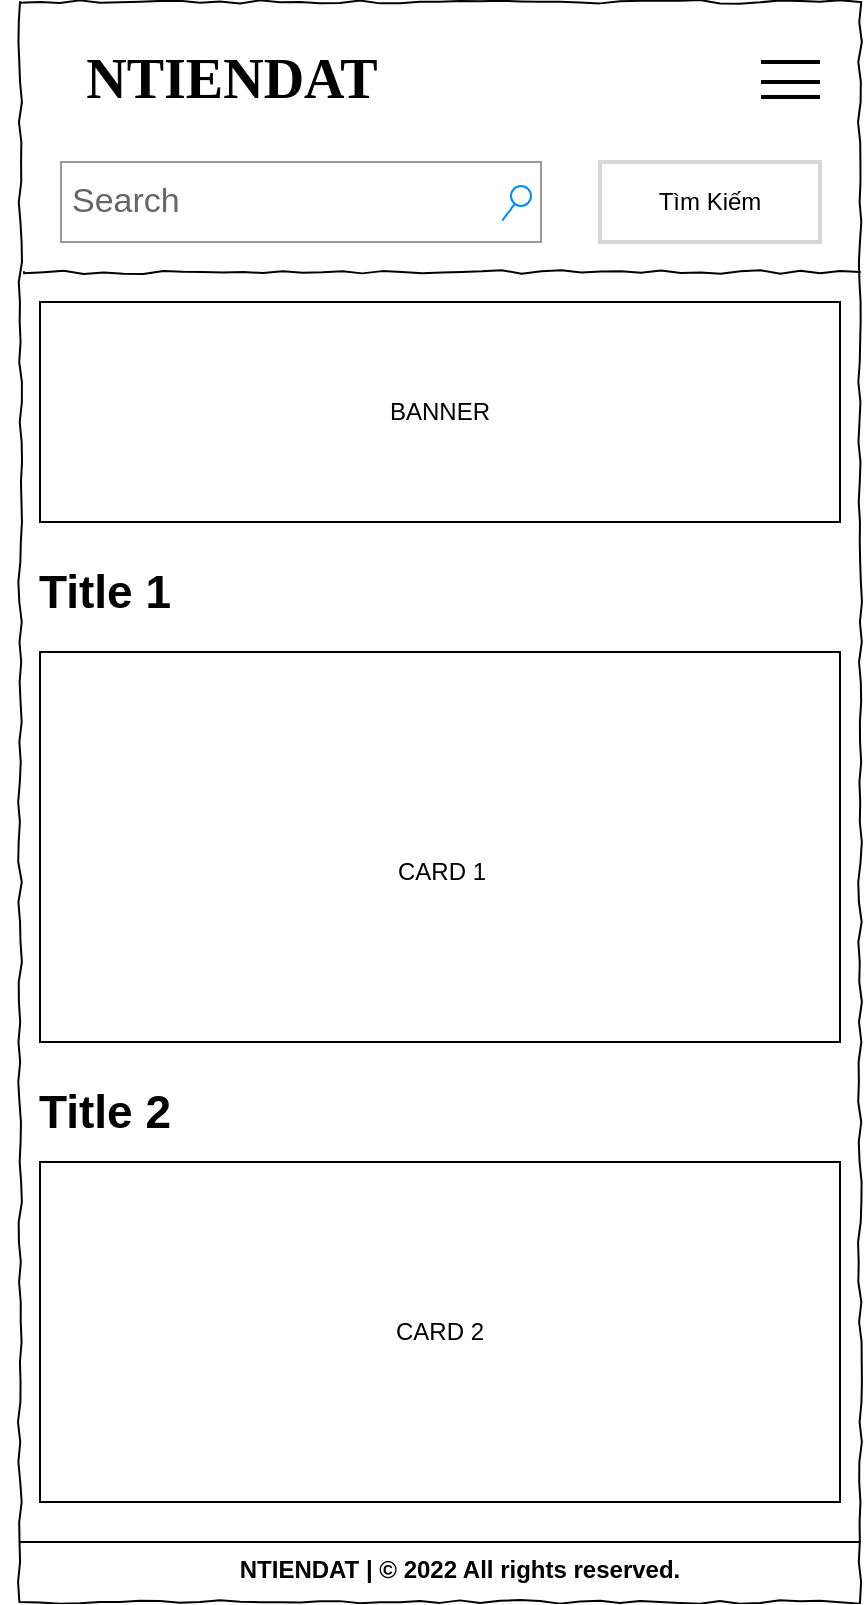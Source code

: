 <mxfile version="21.0.2" type="google"><diagram name="Page-1" id="f1b7ffb7-ca1e-a977-7cf5-a751b3c06c05"><mxGraphModel grid="1" page="1" gridSize="10" guides="1" tooltips="1" connect="1" arrows="1" fold="1" pageScale="1" pageWidth="826" pageHeight="1169" background="#ffffff" math="0" shadow="0"><root><mxCell id="0"/><mxCell id="1" parent="0"/><mxCell id="FuKwT4YpwvMKqyxe7EeL-78" value="" style="whiteSpace=wrap;html=1;rounded=0;shadow=0;labelBackgroundColor=none;strokeColor=#000000;strokeWidth=1;fillColor=none;fontFamily=Verdana;fontSize=12;fontColor=#000000;align=center;comic=1;" vertex="1" parent="1"><mxGeometry x="340" y="20" width="420" height="800" as="geometry"/></mxCell><mxCell id="FuKwT4YpwvMKqyxe7EeL-79" value="NTIENDAT" style="rounded=0;shadow=0;labelBackgroundColor=none;strokeWidth=1;fontFamily=Verdana;fontSize=28;align=center;comic=1;labelBorderColor=none;html=1;whiteSpace=wrap;fontColor=default;strokeColor=none;fontStyle=1" vertex="1" parent="1"><mxGeometry x="360.5" y="45" width="169.5" height="25" as="geometry"/></mxCell><mxCell id="FuKwT4YpwvMKqyxe7EeL-80" value="Search" style="strokeWidth=1;shadow=0;dashed=0;align=center;html=1;shape=mxgraph.mockup.forms.searchBox;strokeColor=#999999;mainText=;strokeColor2=#008cff;fontColor=#666666;fontSize=17;align=left;spacingLeft=3;rounded=0;labelBackgroundColor=none;comic=1;" vertex="1" parent="1"><mxGeometry x="360.5" y="100" width="240" height="40" as="geometry"/></mxCell><mxCell id="FuKwT4YpwvMKqyxe7EeL-81" value="" style="line;strokeWidth=1;html=1;rounded=0;shadow=0;labelBackgroundColor=none;fillColor=none;fontFamily=Verdana;fontSize=14;fontColor=#000000;align=center;comic=1;" vertex="1" parent="1"><mxGeometry x="342" y="150" width="418" height="10" as="geometry"/></mxCell><mxCell id="FuKwT4YpwvMKqyxe7EeL-82" value="Tìm Kiếm" style="rounded=0;whiteSpace=wrap;html=1;strokeColor=#d6d6d6;strokeWidth=2;" vertex="1" parent="1"><mxGeometry x="630" y="100" width="110" height="40" as="geometry"/></mxCell><mxCell id="FuKwT4YpwvMKqyxe7EeL-83" value="" style="endArrow=none;html=1;rounded=0;" edge="1" parent="1"><mxGeometry relative="1" as="geometry"><mxPoint x="760" y="790" as="sourcePoint"/><mxPoint x="340" y="790" as="targetPoint"/><Array as="points"/></mxGeometry></mxCell><mxCell id="FuKwT4YpwvMKqyxe7EeL-84" value="BANNER" style="html=1;whiteSpace=wrap;" vertex="1" parent="1"><mxGeometry x="350" y="170" width="400" height="110" as="geometry"/></mxCell><mxCell id="FuKwT4YpwvMKqyxe7EeL-85" value="" style="verticalLabelPosition=bottom;verticalAlign=top;html=1;shape=mxgraph.basic.rect;fillColor2=none;strokeWidth=1;size=20;indent=5;" vertex="1" parent="1"><mxGeometry x="350" y="345" width="400" height="195" as="geometry"/></mxCell><mxCell id="FuKwT4YpwvMKqyxe7EeL-86" value="" style="verticalLabelPosition=bottom;verticalAlign=top;html=1;shape=mxgraph.basic.rect;fillColor2=none;strokeWidth=1;size=20;indent=5;" vertex="1" parent="1"><mxGeometry x="350" y="600" width="400" height="170" as="geometry"/></mxCell><mxCell id="FuKwT4YpwvMKqyxe7EeL-87" value="CARD 2" style="text;strokeColor=none;align=center;fillColor=none;html=1;verticalAlign=middle;whiteSpace=wrap;rounded=0;" vertex="1" parent="1"><mxGeometry x="520" y="670" width="60" height="30" as="geometry"/></mxCell><mxCell id="FuKwT4YpwvMKqyxe7EeL-88" value="CARD 1" style="text;strokeColor=none;align=center;fillColor=none;html=1;verticalAlign=middle;whiteSpace=wrap;rounded=0;" vertex="1" parent="1"><mxGeometry x="521" y="440" width="60" height="30" as="geometry"/></mxCell><mxCell id="FuKwT4YpwvMKqyxe7EeL-89" value="&lt;h2 style=&quot;font-size: 23px;&quot;&gt;Title 1&lt;/h2&gt;" style="text;strokeColor=none;align=center;fillColor=none;html=1;verticalAlign=middle;whiteSpace=wrap;rounded=0;fontSize=23;" vertex="1" parent="1"><mxGeometry x="330" y="300" width="105" height="30" as="geometry"/></mxCell><mxCell id="FuKwT4YpwvMKqyxe7EeL-90" value="&lt;h2 style=&quot;font-size: 23px;&quot;&gt;Title 2&lt;/h2&gt;" style="text;strokeColor=none;align=center;fillColor=none;html=1;verticalAlign=middle;whiteSpace=wrap;rounded=0;fontSize=23;" vertex="1" parent="1"><mxGeometry x="330" y="560" width="105" height="30" as="geometry"/></mxCell><mxCell id="FuKwT4YpwvMKqyxe7EeL-91" value="NTIENDAT |&amp;nbsp;© 2022 All rights reserved." style="text;strokeColor=none;align=center;fillColor=none;html=1;verticalAlign=top;whiteSpace=wrap;rounded=0;fontStyle=1" vertex="1" parent="1"><mxGeometry x="435" y="790" width="250" height="30" as="geometry"/></mxCell><mxCell id="FuKwT4YpwvMKqyxe7EeL-92" value="" style="line;strokeWidth=2;html=1;" vertex="1" parent="1"><mxGeometry x="710.5" y="45" width="29.5" height="10" as="geometry"/></mxCell><mxCell id="FuKwT4YpwvMKqyxe7EeL-93" value="" style="line;strokeWidth=2;html=1;" vertex="1" parent="1"><mxGeometry x="710.5" y="55" width="29.5" height="10" as="geometry"/></mxCell><mxCell id="FuKwT4YpwvMKqyxe7EeL-94" value="" style="line;strokeWidth=2;html=1;" vertex="1" parent="1"><mxGeometry x="710.5" y="65" width="29.5" height="5" as="geometry"/></mxCell></root></mxGraphModel></diagram></mxfile>